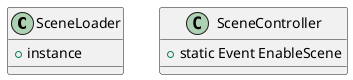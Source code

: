 @startuml sceneloader
class SceneLoader {
    +instance
}
class SceneController {
    +static Event EnableScene
}
@enduml
